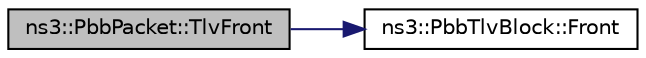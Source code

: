digraph "ns3::PbbPacket::TlvFront"
{
 // LATEX_PDF_SIZE
  edge [fontname="Helvetica",fontsize="10",labelfontname="Helvetica",labelfontsize="10"];
  node [fontname="Helvetica",fontsize="10",shape=record];
  rankdir="LR";
  Node1 [label="ns3::PbbPacket::TlvFront",height=0.2,width=0.4,color="black", fillcolor="grey75", style="filled", fontcolor="black",tooltip=" "];
  Node1 -> Node2 [color="midnightblue",fontsize="10",style="solid",fontname="Helvetica"];
  Node2 [label="ns3::PbbTlvBlock::Front",height=0.2,width=0.4,color="black", fillcolor="white", style="filled",URL="$classns3_1_1_pbb_tlv_block.html#ac006da9743dff340f6963e9fdbb1cb6e",tooltip=" "];
}
